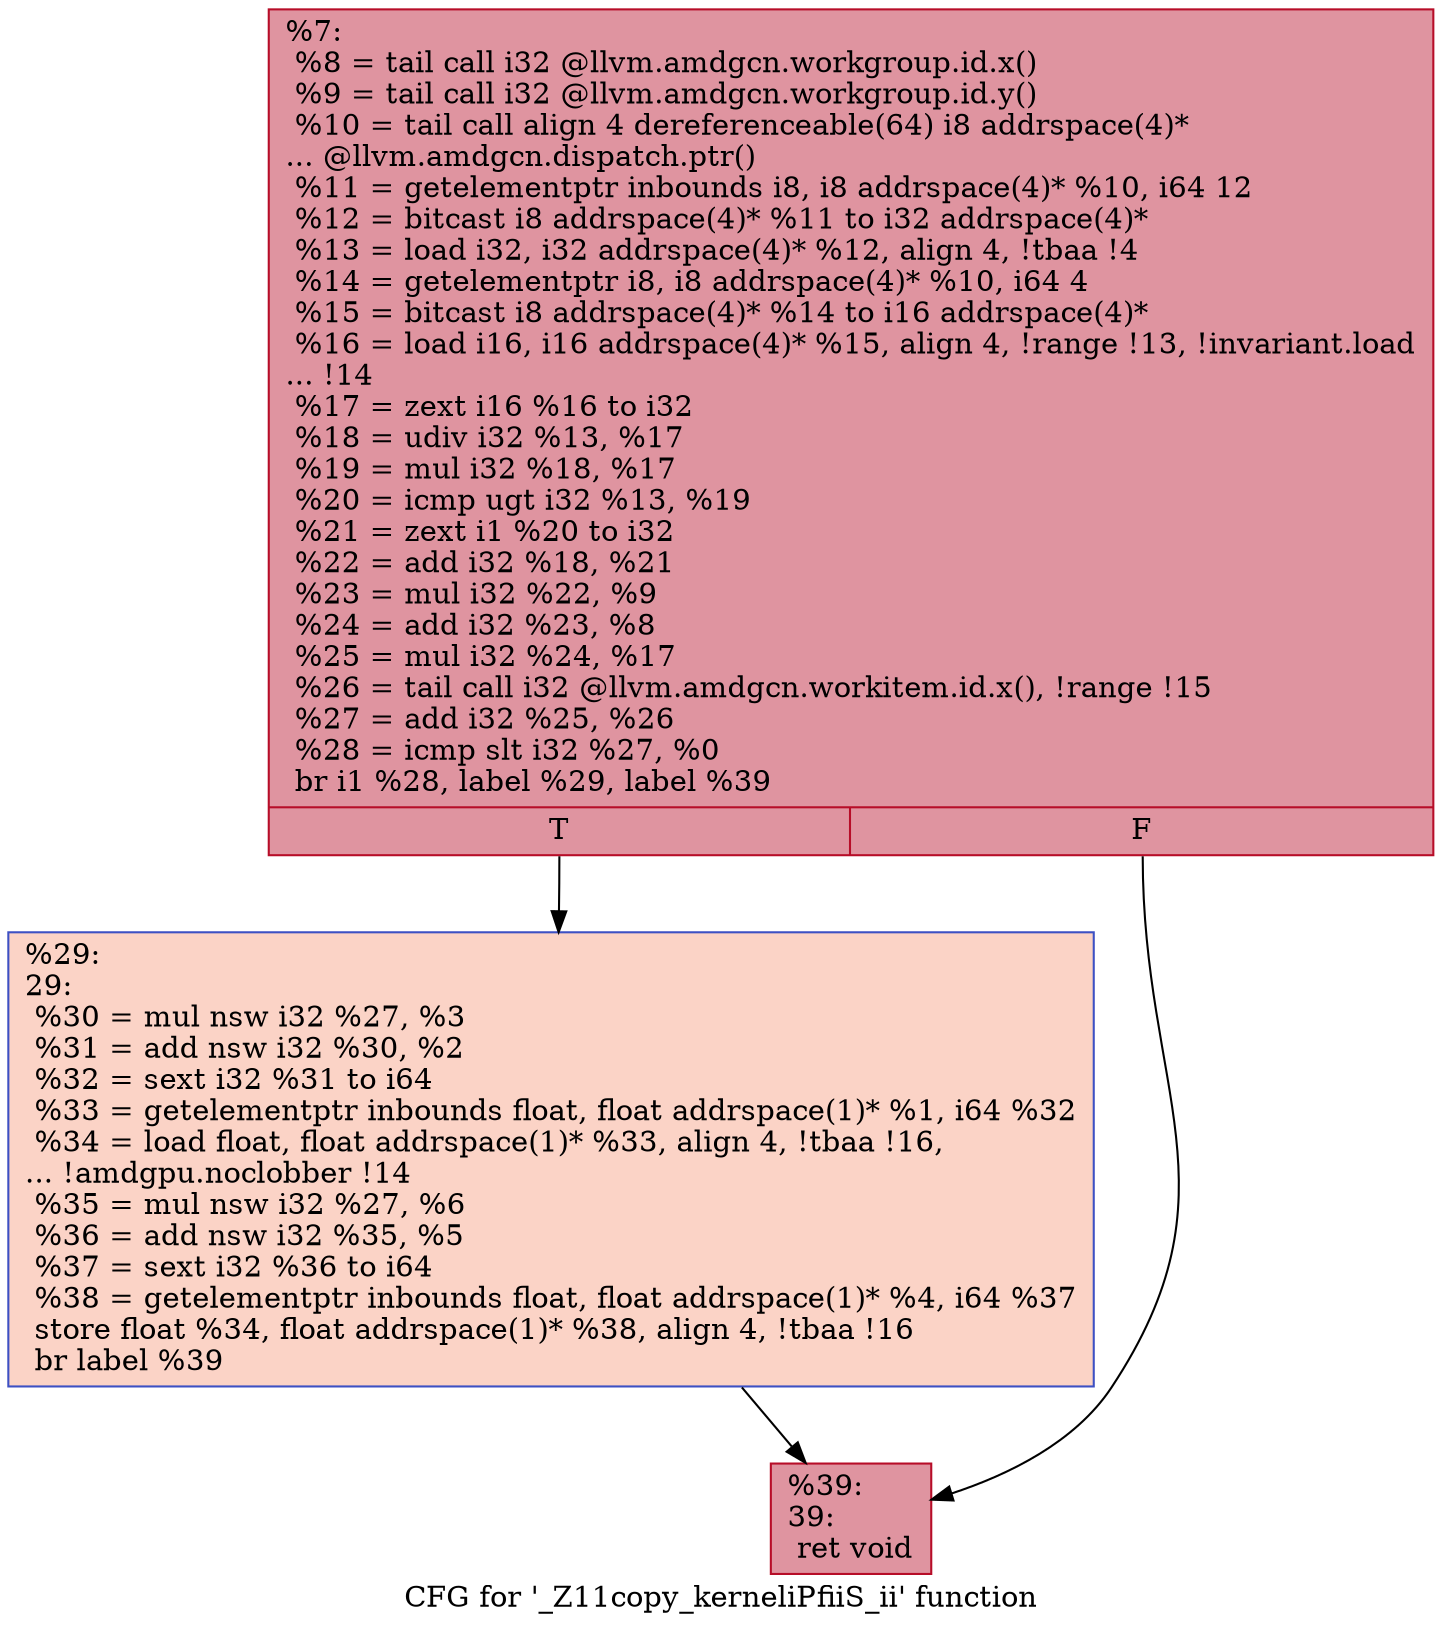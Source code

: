 digraph "CFG for '_Z11copy_kerneliPfiiS_ii' function" {
	label="CFG for '_Z11copy_kerneliPfiiS_ii' function";

	Node0x4f755b0 [shape=record,color="#b70d28ff", style=filled, fillcolor="#b70d2870",label="{%7:\l  %8 = tail call i32 @llvm.amdgcn.workgroup.id.x()\l  %9 = tail call i32 @llvm.amdgcn.workgroup.id.y()\l  %10 = tail call align 4 dereferenceable(64) i8 addrspace(4)*\l... @llvm.amdgcn.dispatch.ptr()\l  %11 = getelementptr inbounds i8, i8 addrspace(4)* %10, i64 12\l  %12 = bitcast i8 addrspace(4)* %11 to i32 addrspace(4)*\l  %13 = load i32, i32 addrspace(4)* %12, align 4, !tbaa !4\l  %14 = getelementptr i8, i8 addrspace(4)* %10, i64 4\l  %15 = bitcast i8 addrspace(4)* %14 to i16 addrspace(4)*\l  %16 = load i16, i16 addrspace(4)* %15, align 4, !range !13, !invariant.load\l... !14\l  %17 = zext i16 %16 to i32\l  %18 = udiv i32 %13, %17\l  %19 = mul i32 %18, %17\l  %20 = icmp ugt i32 %13, %19\l  %21 = zext i1 %20 to i32\l  %22 = add i32 %18, %21\l  %23 = mul i32 %22, %9\l  %24 = add i32 %23, %8\l  %25 = mul i32 %24, %17\l  %26 = tail call i32 @llvm.amdgcn.workitem.id.x(), !range !15\l  %27 = add i32 %25, %26\l  %28 = icmp slt i32 %27, %0\l  br i1 %28, label %29, label %39\l|{<s0>T|<s1>F}}"];
	Node0x4f755b0:s0 -> Node0x4f77de0;
	Node0x4f755b0:s1 -> Node0x4f77e70;
	Node0x4f77de0 [shape=record,color="#3d50c3ff", style=filled, fillcolor="#f59c7d70",label="{%29:\l29:                                               \l  %30 = mul nsw i32 %27, %3\l  %31 = add nsw i32 %30, %2\l  %32 = sext i32 %31 to i64\l  %33 = getelementptr inbounds float, float addrspace(1)* %1, i64 %32\l  %34 = load float, float addrspace(1)* %33, align 4, !tbaa !16,\l... !amdgpu.noclobber !14\l  %35 = mul nsw i32 %27, %6\l  %36 = add nsw i32 %35, %5\l  %37 = sext i32 %36 to i64\l  %38 = getelementptr inbounds float, float addrspace(1)* %4, i64 %37\l  store float %34, float addrspace(1)* %38, align 4, !tbaa !16\l  br label %39\l}"];
	Node0x4f77de0 -> Node0x4f77e70;
	Node0x4f77e70 [shape=record,color="#b70d28ff", style=filled, fillcolor="#b70d2870",label="{%39:\l39:                                               \l  ret void\l}"];
}
